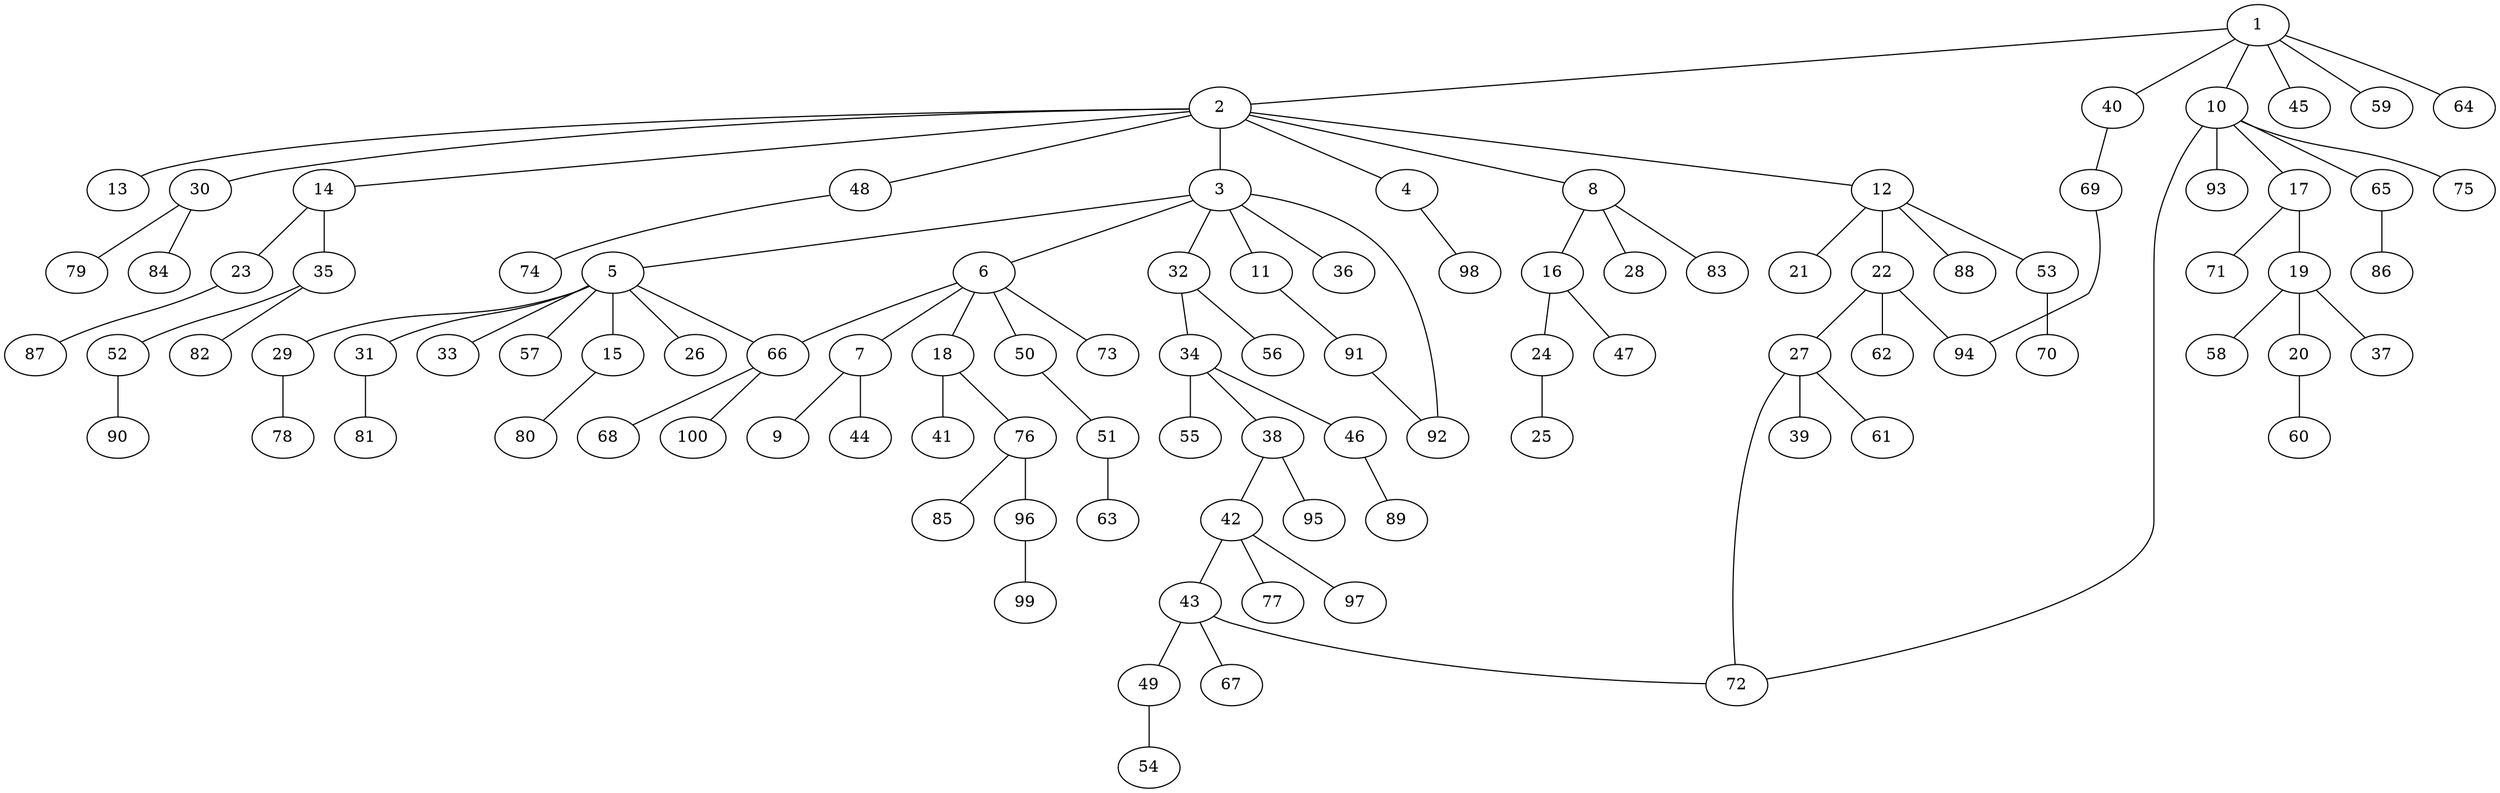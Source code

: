 graph graphname {1--2
1--10
1--40
1--45
1--59
1--64
2--3
2--4
2--8
2--12
2--13
2--14
2--30
2--48
3--5
3--6
3--11
3--32
3--36
3--92
4--98
5--15
5--26
5--29
5--31
5--33
5--57
5--66
6--7
6--18
6--50
6--66
6--73
7--9
7--44
8--16
8--28
8--83
10--17
10--65
10--72
10--75
10--93
11--91
12--21
12--22
12--53
12--88
14--23
14--35
15--80
16--24
16--47
17--19
17--71
18--41
18--76
19--20
19--37
19--58
20--60
22--27
22--62
22--94
23--87
24--25
27--39
27--61
27--72
29--78
30--79
30--84
31--81
32--34
32--56
34--38
34--46
34--55
35--52
35--82
38--42
38--95
40--69
42--43
42--77
42--97
43--49
43--67
43--72
46--89
48--74
49--54
50--51
51--63
52--90
53--70
65--86
66--68
66--100
69--94
76--85
76--96
91--92
96--99
}